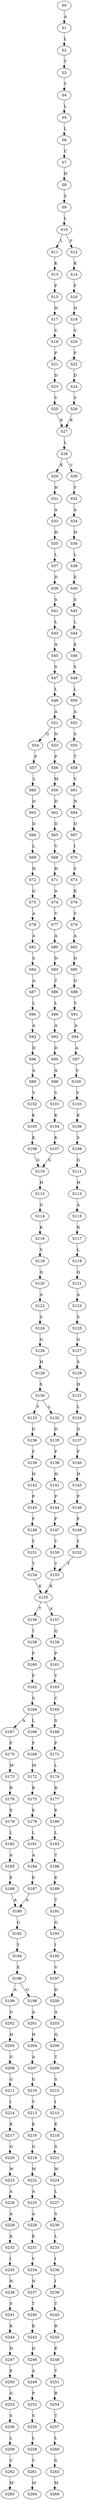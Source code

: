 strict digraph  {
	S0 -> S1 [ label = A ];
	S1 -> S2 [ label = L ];
	S2 -> S3 [ label = T ];
	S3 -> S4 [ label = V ];
	S4 -> S5 [ label = L ];
	S5 -> S6 [ label = L ];
	S6 -> S7 [ label = C ];
	S7 -> S8 [ label = H ];
	S8 -> S9 [ label = S ];
	S9 -> S10 [ label = L ];
	S10 -> S11 [ label = L ];
	S10 -> S12 [ label = F ];
	S11 -> S13 [ label = K ];
	S12 -> S14 [ label = K ];
	S13 -> S15 [ label = F ];
	S14 -> S16 [ label = F ];
	S15 -> S17 [ label = N ];
	S16 -> S18 [ label = N ];
	S17 -> S19 [ label = V ];
	S18 -> S20 [ label = V ];
	S19 -> S21 [ label = P ];
	S20 -> S22 [ label = P ];
	S21 -> S23 [ label = D ];
	S22 -> S24 [ label = D ];
	S23 -> S25 [ label = V ];
	S24 -> S26 [ label = V ];
	S25 -> S27 [ label = R ];
	S26 -> S27 [ label = R ];
	S27 -> S28 [ label = L ];
	S28 -> S29 [ label = K ];
	S28 -> S30 [ label = V ];
	S29 -> S31 [ label = H ];
	S30 -> S32 [ label = Y ];
	S31 -> S33 [ label = A ];
	S32 -> S34 [ label = A ];
	S33 -> S35 [ label = H ];
	S34 -> S36 [ label = H ];
	S35 -> S37 [ label = L ];
	S36 -> S38 [ label = L ];
	S37 -> S39 [ label = D ];
	S38 -> S40 [ label = E ];
	S39 -> S41 [ label = S ];
	S40 -> S42 [ label = S ];
	S41 -> S43 [ label = L ];
	S42 -> S44 [ label = L ];
	S43 -> S45 [ label = A ];
	S44 -> S46 [ label = K ];
	S45 -> S47 [ label = S ];
	S46 -> S48 [ label = S ];
	S47 -> S49 [ label = L ];
	S48 -> S50 [ label = L ];
	S49 -> S51 [ label = A ];
	S50 -> S52 [ label = A ];
	S51 -> S53 [ label = N ];
	S51 -> S54 [ label = G ];
	S52 -> S55 [ label = S ];
	S53 -> S56 [ label = P ];
	S54 -> S57 [ label = P ];
	S55 -> S58 [ label = T ];
	S56 -> S59 [ label = M ];
	S57 -> S60 [ label = L ];
	S58 -> S61 [ label = V ];
	S59 -> S62 [ label = D ];
	S60 -> S63 [ label = D ];
	S61 -> S64 [ label = N ];
	S62 -> S65 [ label = D ];
	S63 -> S66 [ label = D ];
	S64 -> S67 [ label = D ];
	S65 -> S68 [ label = V ];
	S66 -> S69 [ label = L ];
	S67 -> S70 [ label = I ];
	S68 -> S71 [ label = H ];
	S69 -> S72 [ label = H ];
	S70 -> S73 [ label = S ];
	S71 -> S74 [ label = A ];
	S72 -> S75 [ label = G ];
	S73 -> S76 [ label = K ];
	S74 -> S77 [ label = V ];
	S75 -> S78 [ label = A ];
	S76 -> S79 [ label = V ];
	S77 -> S80 [ label = A ];
	S78 -> S81 [ label = A ];
	S79 -> S82 [ label = A ];
	S80 -> S83 [ label = N ];
	S81 -> S84 [ label = S ];
	S82 -> S85 [ label = D ];
	S83 -> S86 [ label = T ];
	S84 -> S87 [ label = A ];
	S85 -> S88 [ label = G ];
	S86 -> S89 [ label = L ];
	S87 -> S90 [ label = L ];
	S88 -> S91 [ label = V ];
	S89 -> S92 [ label = A ];
	S90 -> S93 [ label = A ];
	S91 -> S94 [ label = A ];
	S92 -> S95 [ label = D ];
	S93 -> S96 [ label = D ];
	S94 -> S97 [ label = A ];
	S95 -> S98 [ label = A ];
	S96 -> S99 [ label = A ];
	S97 -> S100 [ label = V ];
	S98 -> S101 [ label = V ];
	S99 -> S102 [ label = V ];
	S100 -> S103 [ label = V ];
	S101 -> S104 [ label = K ];
	S102 -> S105 [ label = K ];
	S103 -> S106 [ label = K ];
	S104 -> S107 [ label = K ];
	S105 -> S108 [ label = K ];
	S106 -> S109 [ label = S ];
	S107 -> S110 [ label = G ];
	S108 -> S110 [ label = G ];
	S109 -> S111 [ label = G ];
	S110 -> S112 [ label = H ];
	S111 -> S113 [ label = H ];
	S112 -> S114 [ label = G ];
	S113 -> S115 [ label = A ];
	S114 -> S116 [ label = K ];
	S115 -> S117 [ label = R ];
	S116 -> S118 [ label = V ];
	S117 -> S119 [ label = L ];
	S118 -> S120 [ label = Q ];
	S119 -> S121 [ label = Q ];
	S120 -> S122 [ label = A ];
	S121 -> S123 [ label = A ];
	S122 -> S124 [ label = S ];
	S123 -> S125 [ label = S ];
	S124 -> S126 [ label = G ];
	S125 -> S127 [ label = G ];
	S126 -> S128 [ label = H ];
	S127 -> S129 [ label = S ];
	S128 -> S130 [ label = S ];
	S129 -> S131 [ label = H ];
	S130 -> S132 [ label = L ];
	S130 -> S133 [ label = V ];
	S131 -> S134 [ label = L ];
	S132 -> S135 [ label = D ];
	S133 -> S136 [ label = D ];
	S134 -> S137 [ label = D ];
	S135 -> S138 [ label = F ];
	S136 -> S139 [ label = F ];
	S137 -> S140 [ label = F ];
	S138 -> S141 [ label = H ];
	S139 -> S142 [ label = H ];
	S140 -> S143 [ label = H ];
	S141 -> S144 [ label = P ];
	S142 -> S145 [ label = P ];
	S143 -> S146 [ label = P ];
	S144 -> S147 [ label = F ];
	S145 -> S148 [ label = F ];
	S146 -> S149 [ label = F ];
	S147 -> S150 [ label = Y ];
	S148 -> S151 [ label = Y ];
	S149 -> S152 [ label = Y ];
	S150 -> S153 [ label = T ];
	S151 -> S154 [ label = T ];
	S152 -> S153 [ label = T ];
	S153 -> S155 [ label = K ];
	S154 -> S155 [ label = K ];
	S155 -> S156 [ label = T ];
	S155 -> S157 [ label = A ];
	S156 -> S158 [ label = T ];
	S157 -> S159 [ label = Q ];
	S158 -> S160 [ label = P ];
	S159 -> S161 [ label = P ];
	S160 -> S162 [ label = F ];
	S161 -> S163 [ label = Y ];
	S162 -> S164 [ label = S ];
	S163 -> S165 [ label = C ];
	S164 -> S166 [ label = L ];
	S164 -> S167 [ label = A ];
	S165 -> S168 [ label = S ];
	S166 -> S169 [ label = F ];
	S167 -> S170 [ label = F ];
	S168 -> S171 [ label = F ];
	S169 -> S172 [ label = M ];
	S170 -> S173 [ label = M ];
	S171 -> S174 [ label = L ];
	S172 -> S175 [ label = R ];
	S173 -> S176 [ label = R ];
	S174 -> S177 [ label = R ];
	S175 -> S178 [ label = E ];
	S176 -> S179 [ label = E ];
	S177 -> S180 [ label = E ];
	S178 -> S181 [ label = L ];
	S179 -> S182 [ label = L ];
	S180 -> S183 [ label = L ];
	S181 -> S184 [ label = A ];
	S182 -> S185 [ label = A ];
	S183 -> S186 [ label = T ];
	S184 -> S187 [ label = E ];
	S185 -> S188 [ label = E ];
	S186 -> S189 [ label = E ];
	S187 -> S190 [ label = A ];
	S188 -> S190 [ label = A ];
	S189 -> S191 [ label = T ];
	S190 -> S192 [ label = G ];
	S191 -> S193 [ label = G ];
	S192 -> S194 [ label = Y ];
	S193 -> S195 [ label = I ];
	S194 -> S196 [ label = E ];
	S195 -> S197 [ label = V ];
	S196 -> S198 [ label = G ];
	S196 -> S199 [ label = A ];
	S197 -> S200 [ label = D ];
	S198 -> S201 [ label = A ];
	S199 -> S202 [ label = G ];
	S200 -> S203 [ label = A ];
	S201 -> S204 [ label = H ];
	S202 -> S205 [ label = H ];
	S203 -> S206 [ label = Q ];
	S204 -> S207 [ label = A ];
	S205 -> S208 [ label = G ];
	S206 -> S209 [ label = T ];
	S207 -> S210 [ label = G ];
	S208 -> S211 [ label = G ];
	S209 -> S212 [ label = S ];
	S210 -> S213 [ label = V ];
	S211 -> S214 [ label = I ];
	S212 -> S215 [ label = I ];
	S213 -> S216 [ label = K ];
	S214 -> S217 [ label = K ];
	S215 -> S218 [ label = K ];
	S216 -> S219 [ label = G ];
	S217 -> S220 [ label = G ];
	S218 -> S221 [ label = S ];
	S219 -> S222 [ label = W ];
	S220 -> S223 [ label = W ];
	S221 -> S224 [ label = W ];
	S222 -> S225 [ label = A ];
	S223 -> S226 [ label = A ];
	S224 -> S227 [ label = L ];
	S225 -> S228 [ label = A ];
	S226 -> S229 [ label = A ];
	S227 -> S230 [ label = S ];
	S228 -> S231 [ label = K ];
	S229 -> S232 [ label = K ];
	S230 -> S233 [ label = L ];
	S231 -> S234 [ label = V ];
	S232 -> S235 [ label = I ];
	S233 -> S236 [ label = I ];
	S234 -> S237 [ label = N ];
	S235 -> S238 [ label = N ];
	S236 -> S239 [ label = I ];
	S237 -> S240 [ label = T ];
	S238 -> S241 [ label = S ];
	S239 -> S242 [ label = T ];
	S240 -> S243 [ label = K ];
	S241 -> S244 [ label = K ];
	S242 -> S245 [ label = R ];
	S243 -> S246 [ label = D ];
	S244 -> S247 [ label = D ];
	S245 -> S248 [ label = E ];
	S246 -> S249 [ label = A ];
	S247 -> S250 [ label = E ];
	S248 -> S251 [ label = T ];
	S249 -> S252 [ label = P ];
	S250 -> S253 [ label = G ];
	S251 -> S254 [ label = R ];
	S252 -> S255 [ label = S ];
	S253 -> S256 [ label = S ];
	S254 -> S257 [ label = T ];
	S255 -> S258 [ label = L ];
	S256 -> S259 [ label = L ];
	S257 -> S260 [ label = L ];
	S258 -> S261 [ label = V ];
	S259 -> S262 [ label = V ];
	S260 -> S263 [ label = S ];
	S261 -> S264 [ label = M ];
	S262 -> S265 [ label = M ];
	S263 -> S266 [ label = M ];
}
